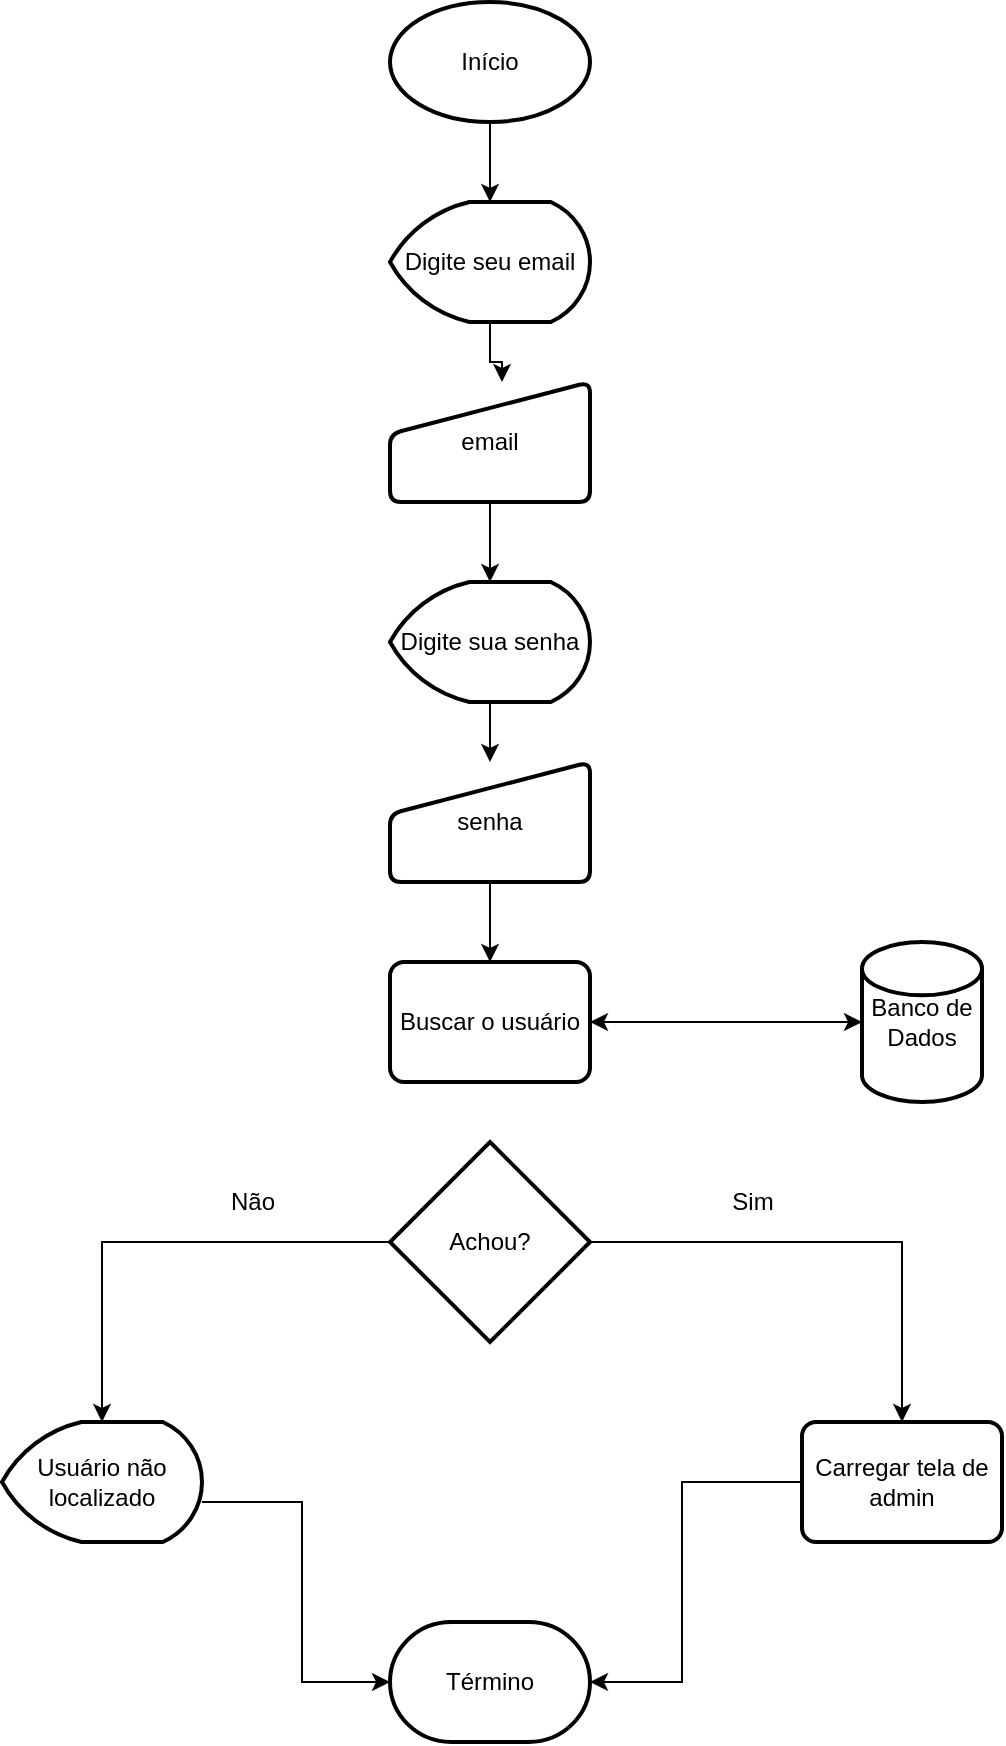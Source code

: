 <mxfile version="21.1.2" type="github">
  <diagram name="Página-1" id="eLcF8ClXd05vQ-fVqsq0">
    <mxGraphModel dx="765" dy="384" grid="1" gridSize="10" guides="1" tooltips="1" connect="1" arrows="1" fold="1" page="1" pageScale="1" pageWidth="827" pageHeight="1169" math="0" shadow="0">
      <root>
        <mxCell id="0" />
        <mxCell id="1" parent="0" />
        <mxCell id="zuxGJZzBN5mK4ARQ4Sl--5" value="" style="edgeStyle=orthogonalEdgeStyle;rounded=0;orthogonalLoop=1;jettySize=auto;html=1;" edge="1" parent="1" source="zuxGJZzBN5mK4ARQ4Sl--3" target="zuxGJZzBN5mK4ARQ4Sl--4">
          <mxGeometry relative="1" as="geometry" />
        </mxCell>
        <mxCell id="zuxGJZzBN5mK4ARQ4Sl--3" value="Início" style="strokeWidth=2;html=1;shape=mxgraph.flowchart.start_1;whiteSpace=wrap;" vertex="1" parent="1">
          <mxGeometry x="364" y="30" width="100" height="60" as="geometry" />
        </mxCell>
        <mxCell id="zuxGJZzBN5mK4ARQ4Sl--7" value="" style="edgeStyle=orthogonalEdgeStyle;rounded=0;orthogonalLoop=1;jettySize=auto;html=1;" edge="1" parent="1" source="zuxGJZzBN5mK4ARQ4Sl--4" target="zuxGJZzBN5mK4ARQ4Sl--6">
          <mxGeometry relative="1" as="geometry">
            <Array as="points">
              <mxPoint x="414" y="210" />
              <mxPoint x="420" y="210" />
            </Array>
          </mxGeometry>
        </mxCell>
        <mxCell id="zuxGJZzBN5mK4ARQ4Sl--4" value="Digite seu email" style="strokeWidth=2;html=1;shape=mxgraph.flowchart.display;whiteSpace=wrap;" vertex="1" parent="1">
          <mxGeometry x="364" y="130" width="100" height="60" as="geometry" />
        </mxCell>
        <mxCell id="zuxGJZzBN5mK4ARQ4Sl--9" value="" style="edgeStyle=orthogonalEdgeStyle;rounded=0;orthogonalLoop=1;jettySize=auto;html=1;" edge="1" parent="1" source="zuxGJZzBN5mK4ARQ4Sl--6" target="zuxGJZzBN5mK4ARQ4Sl--8">
          <mxGeometry relative="1" as="geometry" />
        </mxCell>
        <mxCell id="zuxGJZzBN5mK4ARQ4Sl--6" value="&lt;div&gt;email&lt;/div&gt;" style="html=1;strokeWidth=2;shape=manualInput;whiteSpace=wrap;rounded=1;size=26;arcSize=11;" vertex="1" parent="1">
          <mxGeometry x="364" y="220" width="100" height="60" as="geometry" />
        </mxCell>
        <mxCell id="zuxGJZzBN5mK4ARQ4Sl--11" value="" style="edgeStyle=orthogonalEdgeStyle;rounded=0;orthogonalLoop=1;jettySize=auto;html=1;" edge="1" parent="1" source="zuxGJZzBN5mK4ARQ4Sl--8" target="zuxGJZzBN5mK4ARQ4Sl--10">
          <mxGeometry relative="1" as="geometry" />
        </mxCell>
        <mxCell id="zuxGJZzBN5mK4ARQ4Sl--8" value="Digite sua senha" style="strokeWidth=2;html=1;shape=mxgraph.flowchart.display;whiteSpace=wrap;" vertex="1" parent="1">
          <mxGeometry x="364" y="320" width="100" height="60" as="geometry" />
        </mxCell>
        <mxCell id="zuxGJZzBN5mK4ARQ4Sl--13" value="" style="edgeStyle=orthogonalEdgeStyle;rounded=0;orthogonalLoop=1;jettySize=auto;html=1;" edge="1" parent="1" source="zuxGJZzBN5mK4ARQ4Sl--10" target="zuxGJZzBN5mK4ARQ4Sl--12">
          <mxGeometry relative="1" as="geometry" />
        </mxCell>
        <mxCell id="zuxGJZzBN5mK4ARQ4Sl--10" value="senha" style="html=1;strokeWidth=2;shape=manualInput;whiteSpace=wrap;rounded=1;size=26;arcSize=11;" vertex="1" parent="1">
          <mxGeometry x="364" y="410" width="100" height="60" as="geometry" />
        </mxCell>
        <mxCell id="zuxGJZzBN5mK4ARQ4Sl--20" value="" style="edgeStyle=orthogonalEdgeStyle;rounded=0;orthogonalLoop=1;jettySize=auto;html=1;entryX=0;entryY=0.5;entryDx=0;entryDy=0;entryPerimeter=0;" edge="1" parent="1" source="zuxGJZzBN5mK4ARQ4Sl--12" target="zuxGJZzBN5mK4ARQ4Sl--15">
          <mxGeometry relative="1" as="geometry">
            <mxPoint x="544" y="540" as="targetPoint" />
          </mxGeometry>
        </mxCell>
        <mxCell id="zuxGJZzBN5mK4ARQ4Sl--12" value="Buscar o usuário" style="rounded=1;whiteSpace=wrap;html=1;absoluteArcSize=1;arcSize=14;strokeWidth=2;" vertex="1" parent="1">
          <mxGeometry x="364" y="510" width="100" height="60" as="geometry" />
        </mxCell>
        <mxCell id="zuxGJZzBN5mK4ARQ4Sl--22" value="" style="edgeStyle=orthogonalEdgeStyle;rounded=0;orthogonalLoop=1;jettySize=auto;html=1;entryX=1;entryY=0.5;entryDx=0;entryDy=0;" edge="1" parent="1" source="zuxGJZzBN5mK4ARQ4Sl--15" target="zuxGJZzBN5mK4ARQ4Sl--12">
          <mxGeometry relative="1" as="geometry">
            <mxPoint x="520" y="540" as="targetPoint" />
          </mxGeometry>
        </mxCell>
        <mxCell id="zuxGJZzBN5mK4ARQ4Sl--15" value="Banco de Dados" style="strokeWidth=2;html=1;shape=mxgraph.flowchart.database;whiteSpace=wrap;" vertex="1" parent="1">
          <mxGeometry x="600" y="500" width="60" height="80" as="geometry" />
        </mxCell>
        <mxCell id="zuxGJZzBN5mK4ARQ4Sl--29" value="" style="edgeStyle=orthogonalEdgeStyle;rounded=0;orthogonalLoop=1;jettySize=auto;html=1;entryX=0.5;entryY=0;entryDx=0;entryDy=0;entryPerimeter=0;" edge="1" parent="1" source="zuxGJZzBN5mK4ARQ4Sl--23" target="zuxGJZzBN5mK4ARQ4Sl--24">
          <mxGeometry relative="1" as="geometry">
            <mxPoint x="284.0" y="650" as="targetPoint" />
          </mxGeometry>
        </mxCell>
        <mxCell id="zuxGJZzBN5mK4ARQ4Sl--31" value="" style="edgeStyle=orthogonalEdgeStyle;rounded=0;orthogonalLoop=1;jettySize=auto;html=1;entryX=0.5;entryY=0;entryDx=0;entryDy=0;" edge="1" parent="1" source="zuxGJZzBN5mK4ARQ4Sl--23" target="zuxGJZzBN5mK4ARQ4Sl--26">
          <mxGeometry relative="1" as="geometry">
            <mxPoint x="544" y="650" as="targetPoint" />
          </mxGeometry>
        </mxCell>
        <mxCell id="zuxGJZzBN5mK4ARQ4Sl--23" value="Achou?" style="strokeWidth=2;html=1;shape=mxgraph.flowchart.decision;whiteSpace=wrap;" vertex="1" parent="1">
          <mxGeometry x="364" y="600" width="100" height="100" as="geometry" />
        </mxCell>
        <mxCell id="zuxGJZzBN5mK4ARQ4Sl--33" value="" style="edgeStyle=orthogonalEdgeStyle;rounded=0;orthogonalLoop=1;jettySize=auto;html=1;entryX=0;entryY=0.5;entryDx=0;entryDy=0;entryPerimeter=0;" edge="1" parent="1" source="zuxGJZzBN5mK4ARQ4Sl--24" target="zuxGJZzBN5mK4ARQ4Sl--27">
          <mxGeometry relative="1" as="geometry">
            <mxPoint x="220.0" y="880" as="targetPoint" />
            <Array as="points">
              <mxPoint x="320" y="780" />
              <mxPoint x="320" y="870" />
            </Array>
          </mxGeometry>
        </mxCell>
        <mxCell id="zuxGJZzBN5mK4ARQ4Sl--24" value="Usuário não localizado" style="strokeWidth=2;html=1;shape=mxgraph.flowchart.display;whiteSpace=wrap;" vertex="1" parent="1">
          <mxGeometry x="170" y="740" width="100" height="60" as="geometry" />
        </mxCell>
        <mxCell id="zuxGJZzBN5mK4ARQ4Sl--35" value="" style="edgeStyle=orthogonalEdgeStyle;rounded=0;orthogonalLoop=1;jettySize=auto;html=1;entryX=1;entryY=0.5;entryDx=0;entryDy=0;entryPerimeter=0;" edge="1" parent="1" source="zuxGJZzBN5mK4ARQ4Sl--26" target="zuxGJZzBN5mK4ARQ4Sl--27">
          <mxGeometry relative="1" as="geometry">
            <mxPoint x="620" y="880" as="targetPoint" />
            <Array as="points">
              <mxPoint x="510" y="770" />
              <mxPoint x="510" y="870" />
            </Array>
          </mxGeometry>
        </mxCell>
        <mxCell id="zuxGJZzBN5mK4ARQ4Sl--26" value="Carregar tela de admin" style="rounded=1;whiteSpace=wrap;html=1;absoluteArcSize=1;arcSize=14;strokeWidth=2;" vertex="1" parent="1">
          <mxGeometry x="570" y="740" width="100" height="60" as="geometry" />
        </mxCell>
        <mxCell id="zuxGJZzBN5mK4ARQ4Sl--27" value="Término" style="strokeWidth=2;html=1;shape=mxgraph.flowchart.terminator;whiteSpace=wrap;" vertex="1" parent="1">
          <mxGeometry x="364" y="840" width="100" height="60" as="geometry" />
        </mxCell>
        <mxCell id="zuxGJZzBN5mK4ARQ4Sl--36" value="Não" style="text;html=1;align=center;verticalAlign=middle;resizable=0;points=[];autosize=1;strokeColor=none;fillColor=none;" vertex="1" parent="1">
          <mxGeometry x="270" y="615" width="50" height="30" as="geometry" />
        </mxCell>
        <mxCell id="zuxGJZzBN5mK4ARQ4Sl--37" value="&lt;div&gt;Sim&lt;/div&gt;" style="text;html=1;align=center;verticalAlign=middle;resizable=0;points=[];autosize=1;strokeColor=none;fillColor=none;" vertex="1" parent="1">
          <mxGeometry x="520" y="615" width="50" height="30" as="geometry" />
        </mxCell>
      </root>
    </mxGraphModel>
  </diagram>
</mxfile>
